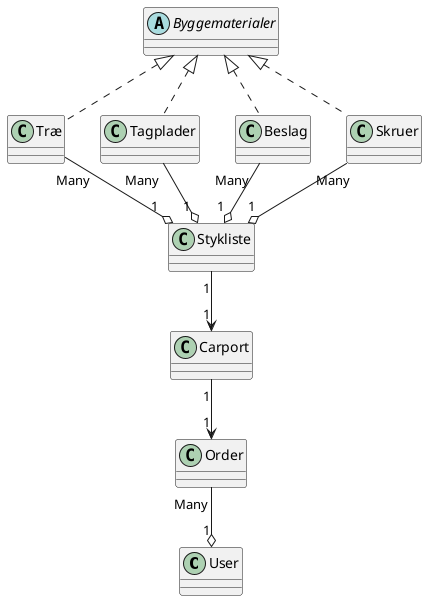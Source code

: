 @startuml
Class User


Abstract Class Byggematerialer
Class Træ implements Byggematerialer
Class Tagplader implements Byggematerialer
Class Beslag implements Byggematerialer
Class Skruer implements Byggematerialer

Class Stykliste

Class Carport
Class Order

Træ "Many "--o "1 "Stykliste
Beslag "Many "--o "1 " Stykliste
Tagplader "Many "--o "1 " Stykliste
Skruer "Many "--o "1 " Stykliste
Stykliste "1"--> "1"Carport
Carport "1"-->"1" Order
Order "Many"--o "1"User


@enduml